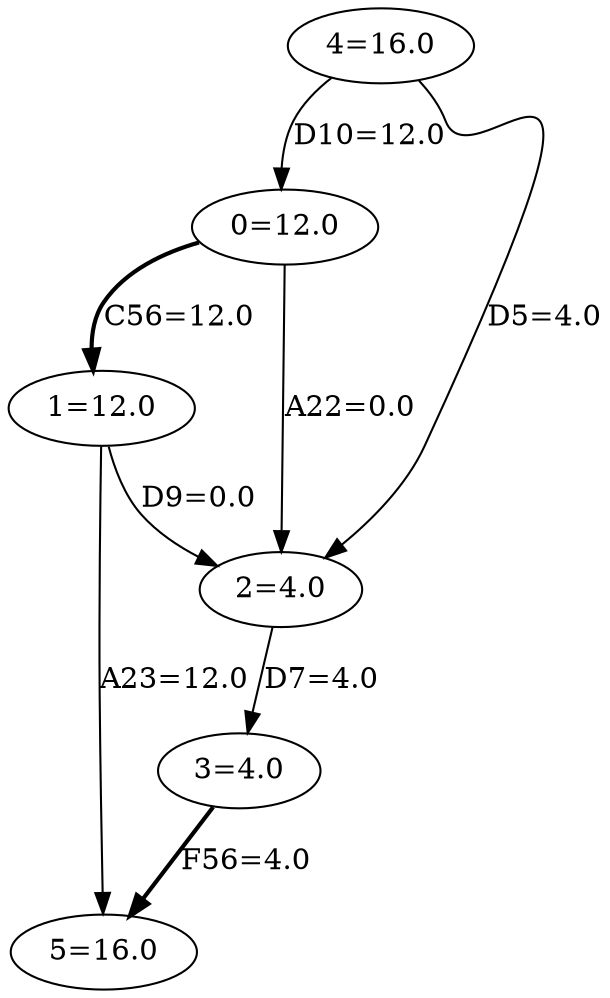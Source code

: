 strict digraph G {
  1 [ label="0=12.0" ];
  2 [ label="1=12.0" ];
  3 [ label="2=4.0" ];
  4 [ label="3=4.0" ];
  5 [ label="4=16.0" ];
  6 [ label="5=16.0" ];
  1 -> 3 [ style="solid" label="A22=0.0" ];
  1 -> 2 [ style="bold" label="C56=12.0" ];
  2 -> 3 [ style="solid" label="D9=0.0" ];
  3 -> 4 [ style="solid" label="D7=4.0" ];
  5 -> 1 [ style="solid" label="D10=12.0" ];
  5 -> 3 [ style="solid" label="D5=4.0" ];
  2 -> 6 [ style="solid" label="A23=12.0" ];
  4 -> 6 [ style="bold" label="F56=4.0" ];
}

